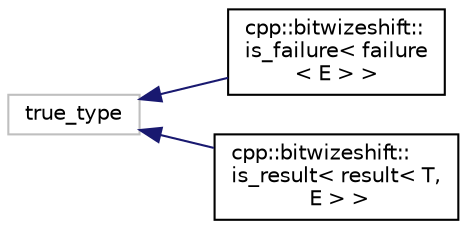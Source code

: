digraph "Graphical Class Hierarchy"
{
 // LATEX_PDF_SIZE
  edge [fontname="Helvetica",fontsize="10",labelfontname="Helvetica",labelfontsize="10"];
  node [fontname="Helvetica",fontsize="10",shape=record];
  rankdir="LR";
  Node1 [label="true_type",height=0.2,width=0.4,color="grey75", fillcolor="white", style="filled",tooltip=" "];
  Node1 -> Node0 [dir="back",color="midnightblue",fontsize="10",style="solid",fontname="Helvetica"];
  Node0 [label="cpp::bitwizeshift::\lis_failure\< failure\l\< E \> \>",height=0.2,width=0.4,color="black", fillcolor="white", style="filled",URL="$d9/dd0/structcpp_1_1bitwizeshift_1_1is__failure_3_01failure_3_01_e_01_4_01_4.html",tooltip=" "];
  Node1 -> Node3 [dir="back",color="midnightblue",fontsize="10",style="solid",fontname="Helvetica"];
  Node3 [label="cpp::bitwizeshift::\lis_result\< result\< T,\l E \> \>",height=0.2,width=0.4,color="black", fillcolor="white", style="filled",URL="$d4/dc8/structcpp_1_1bitwizeshift_1_1is__result_3_01result_3_01_t_00_01_e_01_4_01_4.html",tooltip=" "];
}
